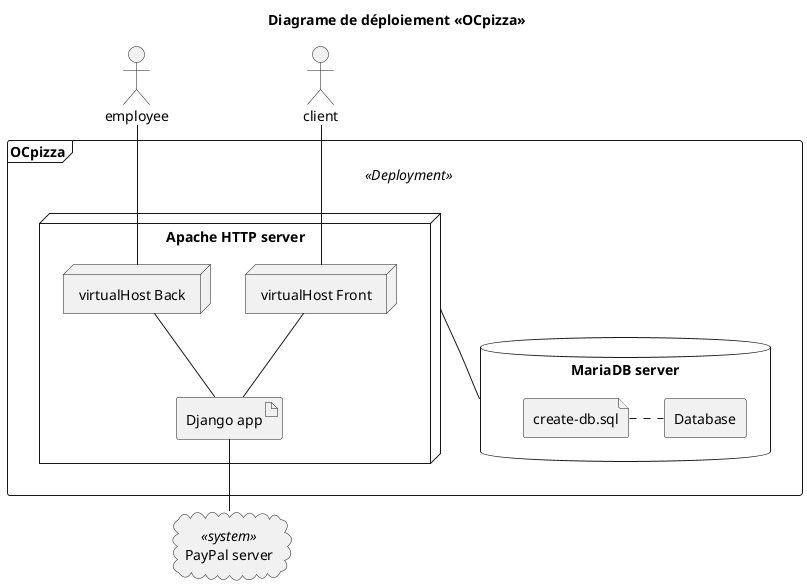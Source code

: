 @startuml
title Diagrame de déploiement «OCpizza»

/' = = = = = = = STYLE = = = = = = = '/
' skinparam monochrome true
' skinparam linetype ortho

cloud "PayPal server" as bank <<system>>
actor "employee"
actor "client"

/' = = = = = = = ARTIFACT = = = = = = = '/

Frame  "OCpizza" <<Deployment>> {

    node "Apache HTTP server" as ws {
        node "virtualHost Front" as vhf
        node "virtualHost Back" as vhb
        artifact "Django app" as dapp
    }

    database "MariaDB server" as dbs {
        file "create-db.sql" as scriptdb
        rectangle "Database" as db
    }
}

/' = = = = = = = RELATION = = = = = = = '/

bank -up- dapp
client -- vhf
employee -- vhb

ws -- dbs
vhf -- dapp
dapp -up- vhb

scriptdb . db

@enduml
